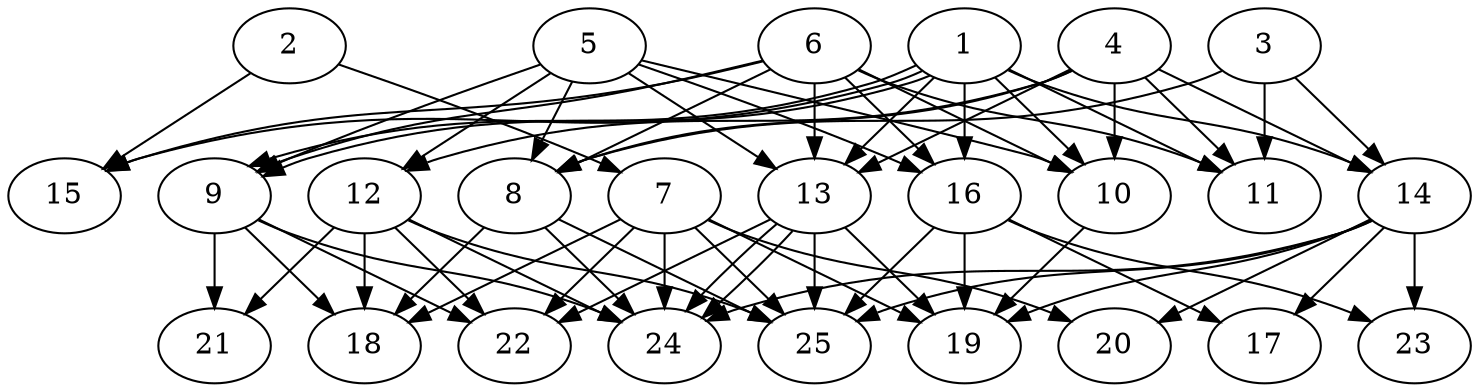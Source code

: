 // DAG automatically generated by daggen at Thu Oct  3 14:00:39 2019
// ./daggen --dot -n 25 --ccr 0.3 --fat 0.7 --regular 0.5 --density 0.7 --mindata 5242880 --maxdata 52428800 
digraph G {
  1 [size="88388267", alpha="0.09", expect_size="26516480"] 
  1 -> 9 [size ="26516480"]
  1 -> 9 [size ="26516480"]
  1 -> 10 [size ="26516480"]
  1 -> 11 [size ="26516480"]
  1 -> 13 [size ="26516480"]
  1 -> 14 [size ="26516480"]
  1 -> 15 [size ="26516480"]
  1 -> 16 [size ="26516480"]
  2 [size="75939840", alpha="0.06", expect_size="22781952"] 
  2 -> 7 [size ="22781952"]
  2 -> 15 [size ="22781952"]
  3 [size="155767467", alpha="0.14", expect_size="46730240"] 
  3 -> 8 [size ="46730240"]
  3 -> 11 [size ="46730240"]
  3 -> 14 [size ="46730240"]
  4 [size="56971947", alpha="0.16", expect_size="17091584"] 
  4 -> 8 [size ="17091584"]
  4 -> 10 [size ="17091584"]
  4 -> 11 [size ="17091584"]
  4 -> 12 [size ="17091584"]
  4 -> 13 [size ="17091584"]
  4 -> 14 [size ="17091584"]
  5 [size="88746667", alpha="0.02", expect_size="26624000"] 
  5 -> 8 [size ="26624000"]
  5 -> 9 [size ="26624000"]
  5 -> 10 [size ="26624000"]
  5 -> 12 [size ="26624000"]
  5 -> 13 [size ="26624000"]
  5 -> 16 [size ="26624000"]
  6 [size="122002773", alpha="0.06", expect_size="36600832"] 
  6 -> 8 [size ="36600832"]
  6 -> 9 [size ="36600832"]
  6 -> 10 [size ="36600832"]
  6 -> 11 [size ="36600832"]
  6 -> 13 [size ="36600832"]
  6 -> 15 [size ="36600832"]
  6 -> 16 [size ="36600832"]
  7 [size="134191787", alpha="0.02", expect_size="40257536"] 
  7 -> 18 [size ="40257536"]
  7 -> 19 [size ="40257536"]
  7 -> 20 [size ="40257536"]
  7 -> 22 [size ="40257536"]
  7 -> 24 [size ="40257536"]
  7 -> 25 [size ="40257536"]
  8 [size="95115947", alpha="0.08", expect_size="28534784"] 
  8 -> 18 [size ="28534784"]
  8 -> 24 [size ="28534784"]
  8 -> 25 [size ="28534784"]
  9 [size="53940907", alpha="0.18", expect_size="16182272"] 
  9 -> 18 [size ="16182272"]
  9 -> 21 [size ="16182272"]
  9 -> 22 [size ="16182272"]
  9 -> 24 [size ="16182272"]
  10 [size="166888107", alpha="0.12", expect_size="50066432"] 
  10 -> 19 [size ="50066432"]
  11 [size="127511893", alpha="0.16", expect_size="38253568"] 
  12 [size="39973547", alpha="0.13", expect_size="11992064"] 
  12 -> 18 [size ="11992064"]
  12 -> 21 [size ="11992064"]
  12 -> 22 [size ="11992064"]
  12 -> 24 [size ="11992064"]
  12 -> 25 [size ="11992064"]
  13 [size="86391467", alpha="0.12", expect_size="25917440"] 
  13 -> 19 [size ="25917440"]
  13 -> 22 [size ="25917440"]
  13 -> 24 [size ="25917440"]
  13 -> 24 [size ="25917440"]
  13 -> 25 [size ="25917440"]
  14 [size="35979947", alpha="0.19", expect_size="10793984"] 
  14 -> 17 [size ="10793984"]
  14 -> 19 [size ="10793984"]
  14 -> 20 [size ="10793984"]
  14 -> 23 [size ="10793984"]
  14 -> 24 [size ="10793984"]
  14 -> 25 [size ="10793984"]
  15 [size="160641707", alpha="0.05", expect_size="48192512"] 
  16 [size="22142293", alpha="0.14", expect_size="6642688"] 
  16 -> 17 [size ="6642688"]
  16 -> 19 [size ="6642688"]
  16 -> 23 [size ="6642688"]
  16 -> 25 [size ="6642688"]
  17 [size="68239360", alpha="0.15", expect_size="20471808"] 
  18 [size="82418347", alpha="0.13", expect_size="24725504"] 
  19 [size="143141547", alpha="0.17", expect_size="42942464"] 
  20 [size="127781547", alpha="0.04", expect_size="38334464"] 
  21 [size="61440000", alpha="0.00", expect_size="18432000"] 
  22 [size="32621227", alpha="0.04", expect_size="9786368"] 
  23 [size="134423893", alpha="0.05", expect_size="40327168"] 
  24 [size="67904853", alpha="0.12", expect_size="20371456"] 
  25 [size="57494187", alpha="0.07", expect_size="17248256"] 
}
